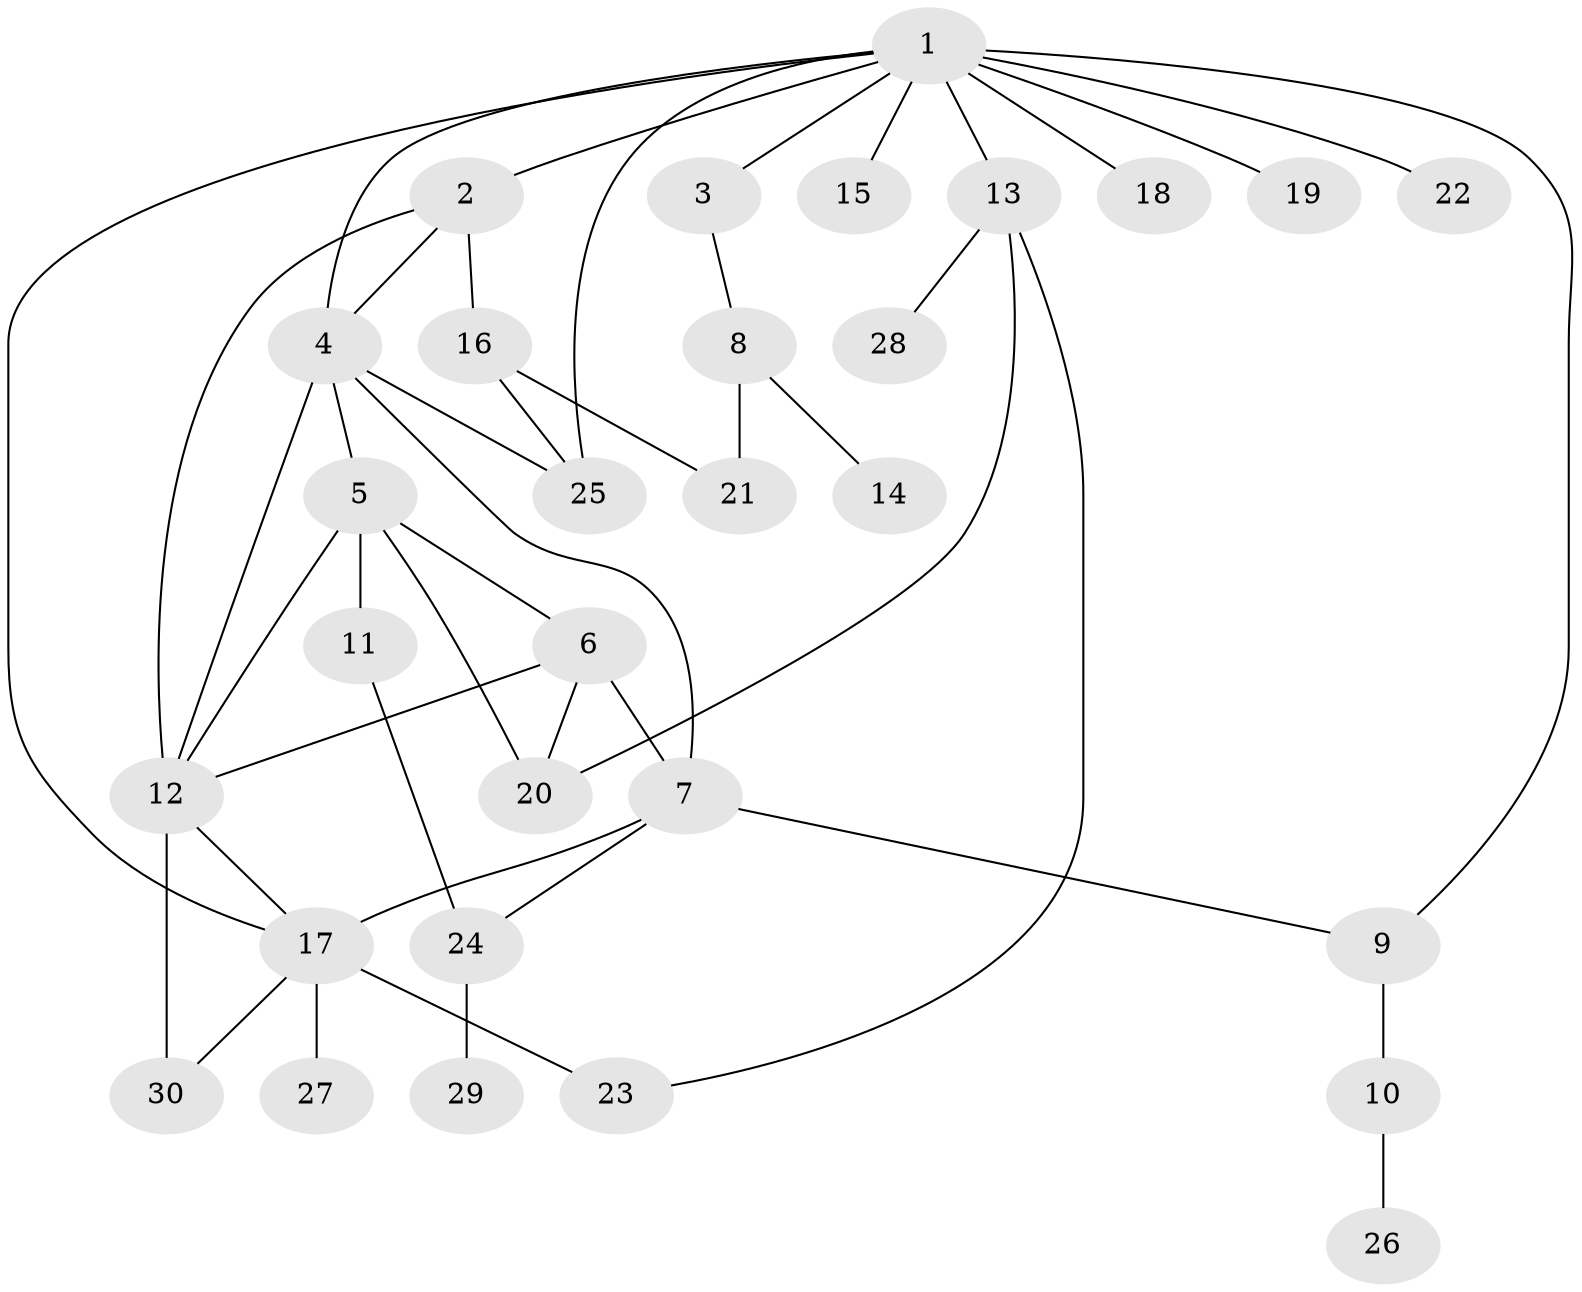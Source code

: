 // original degree distribution, {18: 0.01020408163265306, 7: 0.02040816326530612, 4: 0.07142857142857142, 12: 0.01020408163265306, 1: 0.46938775510204084, 5: 0.030612244897959183, 3: 0.12244897959183673, 6: 0.030612244897959183, 2: 0.22448979591836735, 9: 0.01020408163265306}
// Generated by graph-tools (version 1.1) at 2025/50/03/04/25 22:50:33]
// undirected, 30 vertices, 45 edges
graph export_dot {
  node [color=gray90,style=filled];
  1;
  2;
  3;
  4;
  5;
  6;
  7;
  8;
  9;
  10;
  11;
  12;
  13;
  14;
  15;
  16;
  17;
  18;
  19;
  20;
  21;
  22;
  23;
  24;
  25;
  26;
  27;
  28;
  29;
  30;
  1 -- 2 [weight=1.0];
  1 -- 3 [weight=1.0];
  1 -- 4 [weight=1.0];
  1 -- 9 [weight=1.0];
  1 -- 13 [weight=2.0];
  1 -- 15 [weight=1.0];
  1 -- 17 [weight=1.0];
  1 -- 18 [weight=1.0];
  1 -- 19 [weight=1.0];
  1 -- 22 [weight=1.0];
  1 -- 25 [weight=1.0];
  2 -- 4 [weight=1.0];
  2 -- 12 [weight=1.0];
  2 -- 16 [weight=1.0];
  3 -- 8 [weight=2.0];
  4 -- 5 [weight=1.0];
  4 -- 7 [weight=1.0];
  4 -- 12 [weight=4.0];
  4 -- 25 [weight=2.0];
  5 -- 6 [weight=1.0];
  5 -- 11 [weight=6.0];
  5 -- 12 [weight=1.0];
  5 -- 20 [weight=1.0];
  6 -- 7 [weight=1.0];
  6 -- 12 [weight=1.0];
  6 -- 20 [weight=1.0];
  7 -- 9 [weight=1.0];
  7 -- 17 [weight=1.0];
  7 -- 24 [weight=1.0];
  8 -- 14 [weight=2.0];
  8 -- 21 [weight=1.0];
  9 -- 10 [weight=1.0];
  10 -- 26 [weight=1.0];
  11 -- 24 [weight=1.0];
  12 -- 17 [weight=1.0];
  12 -- 30 [weight=1.0];
  13 -- 20 [weight=1.0];
  13 -- 23 [weight=1.0];
  13 -- 28 [weight=1.0];
  16 -- 21 [weight=1.0];
  16 -- 25 [weight=1.0];
  17 -- 23 [weight=3.0];
  17 -- 27 [weight=1.0];
  17 -- 30 [weight=1.0];
  24 -- 29 [weight=1.0];
}

